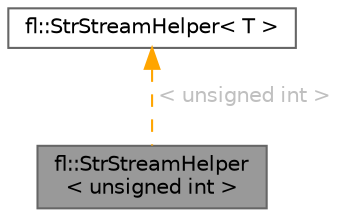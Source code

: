 digraph "fl::StrStreamHelper&lt; unsigned int &gt;"
{
 // INTERACTIVE_SVG=YES
 // LATEX_PDF_SIZE
  bgcolor="transparent";
  edge [fontname=Helvetica,fontsize=10,labelfontname=Helvetica,labelfontsize=10];
  node [fontname=Helvetica,fontsize=10,shape=box,height=0.2,width=0.4];
  Node1 [id="Node000001",label="fl::StrStreamHelper\l\< unsigned int \>",height=0.2,width=0.4,color="gray40", fillcolor="grey60", style="filled", fontcolor="black",tooltip=" "];
  Node2 -> Node1 [id="edge1_Node000001_Node000002",dir="back",color="orange",style="dashed",tooltip=" ",label=" \< unsigned int \>",fontcolor="grey" ];
  Node2 [id="Node000002",label="fl::StrStreamHelper\< T \>",height=0.2,width=0.4,color="gray40", fillcolor="white", style="filled",URL="$d0/d18/structfl_1_1_str_stream_helper.html",tooltip=" "];
}
